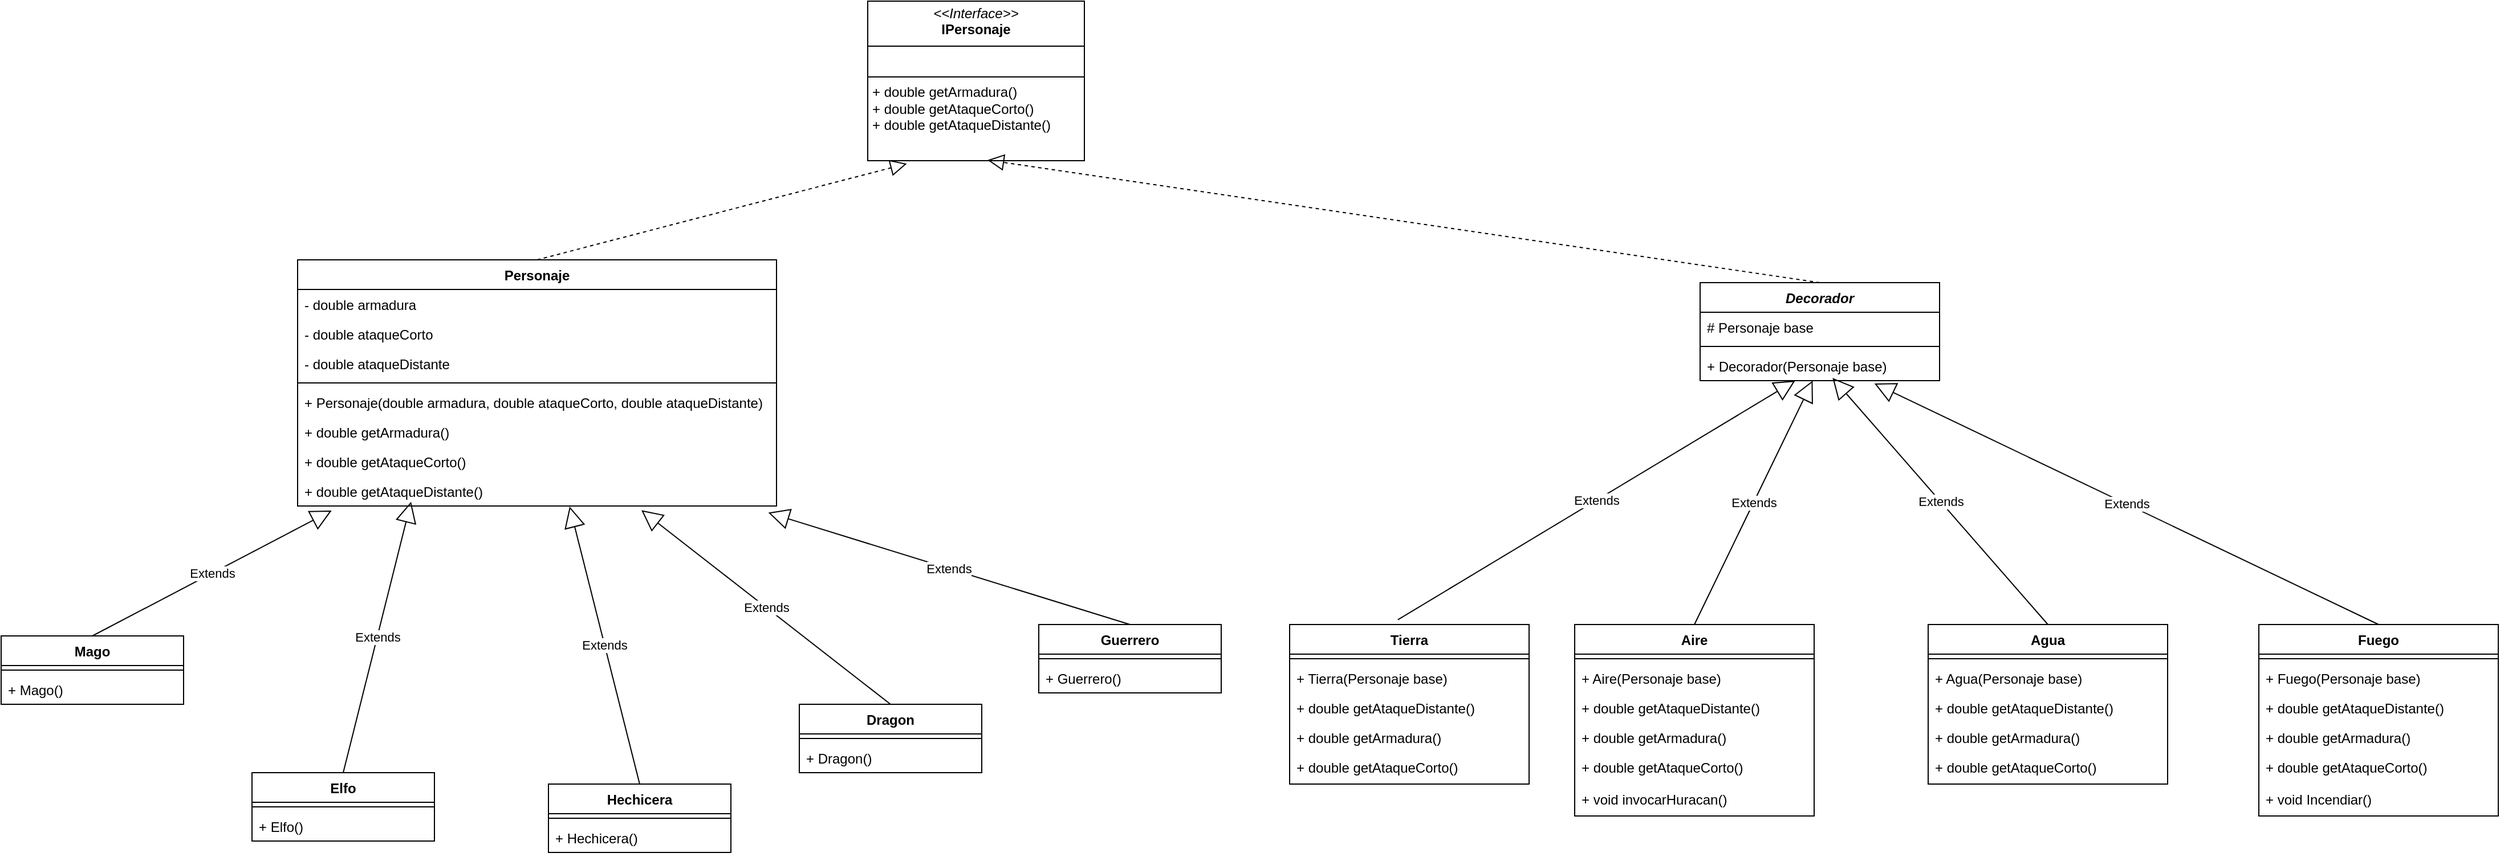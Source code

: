 <mxfile>
    <diagram id="sYeQwNEGv8s3BrtfZLrm" name="Página-1">
        <mxGraphModel dx="1544" dy="335" grid="1" gridSize="10" guides="1" tooltips="1" connect="1" arrows="1" fold="1" page="1" pageScale="1" pageWidth="827" pageHeight="1169" math="0" shadow="0">
            <root>
                <mxCell id="0"/>
                <mxCell id="1" parent="0"/>
                <mxCell id="3" value="Personaje" style="swimlane;fontStyle=1;align=center;verticalAlign=top;childLayout=stackLayout;horizontal=1;startSize=26;horizontalStack=0;resizeParent=1;resizeParentMax=0;resizeLast=0;collapsible=1;marginBottom=0;whiteSpace=wrap;html=1;" vertex="1" parent="1">
                    <mxGeometry x="-540" y="290" width="420" height="216" as="geometry"/>
                </mxCell>
                <mxCell id="8" value="- double armadura" style="text;strokeColor=none;fillColor=none;align=left;verticalAlign=top;spacingLeft=4;spacingRight=4;overflow=hidden;rotatable=0;points=[[0,0.5],[1,0.5]];portConstraint=eastwest;whiteSpace=wrap;html=1;" vertex="1" parent="3">
                    <mxGeometry y="26" width="420" height="26" as="geometry"/>
                </mxCell>
                <mxCell id="9" value="- double ataqueCorto" style="text;strokeColor=none;fillColor=none;align=left;verticalAlign=top;spacingLeft=4;spacingRight=4;overflow=hidden;rotatable=0;points=[[0,0.5],[1,0.5]];portConstraint=eastwest;whiteSpace=wrap;html=1;" vertex="1" parent="3">
                    <mxGeometry y="52" width="420" height="26" as="geometry"/>
                </mxCell>
                <mxCell id="4" value="- double ataqueDistante" style="text;strokeColor=none;fillColor=none;align=left;verticalAlign=top;spacingLeft=4;spacingRight=4;overflow=hidden;rotatable=0;points=[[0,0.5],[1,0.5]];portConstraint=eastwest;whiteSpace=wrap;html=1;" vertex="1" parent="3">
                    <mxGeometry y="78" width="420" height="26" as="geometry"/>
                </mxCell>
                <mxCell id="5" value="" style="line;strokeWidth=1;fillColor=none;align=left;verticalAlign=middle;spacingTop=-1;spacingLeft=3;spacingRight=3;rotatable=0;labelPosition=right;points=[];portConstraint=eastwest;strokeColor=inherit;" vertex="1" parent="3">
                    <mxGeometry y="104" width="420" height="8" as="geometry"/>
                </mxCell>
                <mxCell id="10" value="+ Personaje(double armadura, double ataqueCorto, double ataqueDistante)" style="text;strokeColor=none;fillColor=none;align=left;verticalAlign=top;spacingLeft=4;spacingRight=4;overflow=hidden;rotatable=0;points=[[0,0.5],[1,0.5]];portConstraint=eastwest;whiteSpace=wrap;html=1;" vertex="1" parent="3">
                    <mxGeometry y="112" width="420" height="26" as="geometry"/>
                </mxCell>
                <mxCell id="11" value="+ double getArmadura()" style="text;strokeColor=none;fillColor=none;align=left;verticalAlign=top;spacingLeft=4;spacingRight=4;overflow=hidden;rotatable=0;points=[[0,0.5],[1,0.5]];portConstraint=eastwest;whiteSpace=wrap;html=1;" vertex="1" parent="3">
                    <mxGeometry y="138" width="420" height="26" as="geometry"/>
                </mxCell>
                <mxCell id="12" value="+ double getAtaqueCorto()" style="text;strokeColor=none;fillColor=none;align=left;verticalAlign=top;spacingLeft=4;spacingRight=4;overflow=hidden;rotatable=0;points=[[0,0.5],[1,0.5]];portConstraint=eastwest;whiteSpace=wrap;html=1;" vertex="1" parent="3">
                    <mxGeometry y="164" width="420" height="26" as="geometry"/>
                </mxCell>
                <mxCell id="6" value="+ double getAtaqueDistante()" style="text;strokeColor=none;fillColor=none;align=left;verticalAlign=top;spacingLeft=4;spacingRight=4;overflow=hidden;rotatable=0;points=[[0,0.5],[1,0.5]];portConstraint=eastwest;whiteSpace=wrap;html=1;" vertex="1" parent="3">
                    <mxGeometry y="190" width="420" height="26" as="geometry"/>
                </mxCell>
                <mxCell id="7" value="" style="endArrow=block;dashed=1;endFill=0;endSize=12;html=1;exitX=0.5;exitY=0;exitDx=0;exitDy=0;entryX=0.18;entryY=1.019;entryDx=0;entryDy=0;entryPerimeter=0;" edge="1" parent="1" source="3" target="43">
                    <mxGeometry width="160" relative="1" as="geometry">
                        <mxPoint x="-160" y="190" as="sourcePoint"/>
                        <mxPoint x="-60" y="170" as="targetPoint"/>
                    </mxGeometry>
                </mxCell>
                <mxCell id="13" value="Mago" style="swimlane;fontStyle=1;align=center;verticalAlign=top;childLayout=stackLayout;horizontal=1;startSize=26;horizontalStack=0;resizeParent=1;resizeParentMax=0;resizeLast=0;collapsible=1;marginBottom=0;whiteSpace=wrap;html=1;" vertex="1" parent="1">
                    <mxGeometry x="-800" y="620" width="160" height="60" as="geometry"/>
                </mxCell>
                <mxCell id="15" value="" style="line;strokeWidth=1;fillColor=none;align=left;verticalAlign=middle;spacingTop=-1;spacingLeft=3;spacingRight=3;rotatable=0;labelPosition=right;points=[];portConstraint=eastwest;strokeColor=inherit;" vertex="1" parent="13">
                    <mxGeometry y="26" width="160" height="8" as="geometry"/>
                </mxCell>
                <mxCell id="16" value="+ Mago()" style="text;strokeColor=none;fillColor=none;align=left;verticalAlign=top;spacingLeft=4;spacingRight=4;overflow=hidden;rotatable=0;points=[[0,0.5],[1,0.5]];portConstraint=eastwest;whiteSpace=wrap;html=1;" vertex="1" parent="13">
                    <mxGeometry y="34" width="160" height="26" as="geometry"/>
                </mxCell>
                <mxCell id="17" value="Elfo" style="swimlane;fontStyle=1;align=center;verticalAlign=top;childLayout=stackLayout;horizontal=1;startSize=26;horizontalStack=0;resizeParent=1;resizeParentMax=0;resizeLast=0;collapsible=1;marginBottom=0;whiteSpace=wrap;html=1;" vertex="1" parent="1">
                    <mxGeometry x="-580" y="740" width="160" height="60" as="geometry"/>
                </mxCell>
                <mxCell id="19" value="" style="line;strokeWidth=1;fillColor=none;align=left;verticalAlign=middle;spacingTop=-1;spacingLeft=3;spacingRight=3;rotatable=0;labelPosition=right;points=[];portConstraint=eastwest;strokeColor=inherit;" vertex="1" parent="17">
                    <mxGeometry y="26" width="160" height="8" as="geometry"/>
                </mxCell>
                <mxCell id="20" value="+ Elfo()" style="text;strokeColor=none;fillColor=none;align=left;verticalAlign=top;spacingLeft=4;spacingRight=4;overflow=hidden;rotatable=0;points=[[0,0.5],[1,0.5]];portConstraint=eastwest;whiteSpace=wrap;html=1;" vertex="1" parent="17">
                    <mxGeometry y="34" width="160" height="26" as="geometry"/>
                </mxCell>
                <mxCell id="25" value="Hechicera" style="swimlane;fontStyle=1;align=center;verticalAlign=top;childLayout=stackLayout;horizontal=1;startSize=26;horizontalStack=0;resizeParent=1;resizeParentMax=0;resizeLast=0;collapsible=1;marginBottom=0;whiteSpace=wrap;html=1;" vertex="1" parent="1">
                    <mxGeometry x="-320" y="750" width="160" height="60" as="geometry"/>
                </mxCell>
                <mxCell id="27" value="" style="line;strokeWidth=1;fillColor=none;align=left;verticalAlign=middle;spacingTop=-1;spacingLeft=3;spacingRight=3;rotatable=0;labelPosition=right;points=[];portConstraint=eastwest;strokeColor=inherit;" vertex="1" parent="25">
                    <mxGeometry y="26" width="160" height="8" as="geometry"/>
                </mxCell>
                <mxCell id="28" value="+ Hechicera()" style="text;strokeColor=none;fillColor=none;align=left;verticalAlign=top;spacingLeft=4;spacingRight=4;overflow=hidden;rotatable=0;points=[[0,0.5],[1,0.5]];portConstraint=eastwest;whiteSpace=wrap;html=1;" vertex="1" parent="25">
                    <mxGeometry y="34" width="160" height="26" as="geometry"/>
                </mxCell>
                <mxCell id="29" value="Dragon" style="swimlane;fontStyle=1;align=center;verticalAlign=top;childLayout=stackLayout;horizontal=1;startSize=26;horizontalStack=0;resizeParent=1;resizeParentMax=0;resizeLast=0;collapsible=1;marginBottom=0;whiteSpace=wrap;html=1;" vertex="1" parent="1">
                    <mxGeometry x="-100" y="680" width="160" height="60" as="geometry"/>
                </mxCell>
                <mxCell id="31" value="" style="line;strokeWidth=1;fillColor=none;align=left;verticalAlign=middle;spacingTop=-1;spacingLeft=3;spacingRight=3;rotatable=0;labelPosition=right;points=[];portConstraint=eastwest;strokeColor=inherit;" vertex="1" parent="29">
                    <mxGeometry y="26" width="160" height="8" as="geometry"/>
                </mxCell>
                <mxCell id="32" value="+ Dragon()" style="text;strokeColor=none;fillColor=none;align=left;verticalAlign=top;spacingLeft=4;spacingRight=4;overflow=hidden;rotatable=0;points=[[0,0.5],[1,0.5]];portConstraint=eastwest;whiteSpace=wrap;html=1;" vertex="1" parent="29">
                    <mxGeometry y="34" width="160" height="26" as="geometry"/>
                </mxCell>
                <mxCell id="33" value="Guerrero" style="swimlane;fontStyle=1;align=center;verticalAlign=top;childLayout=stackLayout;horizontal=1;startSize=26;horizontalStack=0;resizeParent=1;resizeParentMax=0;resizeLast=0;collapsible=1;marginBottom=0;whiteSpace=wrap;html=1;" vertex="1" parent="1">
                    <mxGeometry x="110" y="610" width="160" height="60" as="geometry"/>
                </mxCell>
                <mxCell id="35" value="" style="line;strokeWidth=1;fillColor=none;align=left;verticalAlign=middle;spacingTop=-1;spacingLeft=3;spacingRight=3;rotatable=0;labelPosition=right;points=[];portConstraint=eastwest;strokeColor=inherit;" vertex="1" parent="33">
                    <mxGeometry y="26" width="160" height="8" as="geometry"/>
                </mxCell>
                <mxCell id="36" value="+ Guerrero()" style="text;strokeColor=none;fillColor=none;align=left;verticalAlign=top;spacingLeft=4;spacingRight=4;overflow=hidden;rotatable=0;points=[[0,0.5],[1,0.5]];portConstraint=eastwest;whiteSpace=wrap;html=1;" vertex="1" parent="33">
                    <mxGeometry y="34" width="160" height="26" as="geometry"/>
                </mxCell>
                <mxCell id="38" value="Extends" style="endArrow=block;endSize=16;endFill=0;html=1;exitX=0.5;exitY=0;exitDx=0;exitDy=0;entryX=0.071;entryY=1.154;entryDx=0;entryDy=0;entryPerimeter=0;" edge="1" parent="1" source="13" target="6">
                    <mxGeometry width="160" relative="1" as="geometry">
                        <mxPoint x="-690" y="560" as="sourcePoint"/>
                        <mxPoint x="-530" y="560" as="targetPoint"/>
                    </mxGeometry>
                </mxCell>
                <mxCell id="39" value="Extends" style="endArrow=block;endSize=16;endFill=0;html=1;exitX=0.5;exitY=0;exitDx=0;exitDy=0;entryX=0.237;entryY=0.855;entryDx=0;entryDy=0;entryPerimeter=0;" edge="1" parent="1" source="17" target="6">
                    <mxGeometry width="160" relative="1" as="geometry">
                        <mxPoint x="-320" y="540" as="sourcePoint"/>
                        <mxPoint x="-160" y="540" as="targetPoint"/>
                    </mxGeometry>
                </mxCell>
                <mxCell id="40" value="Extends" style="endArrow=block;endSize=16;endFill=0;html=1;exitX=0.5;exitY=0;exitDx=0;exitDy=0;entryX=0.568;entryY=1.02;entryDx=0;entryDy=0;entryPerimeter=0;" edge="1" parent="1" source="25" target="6">
                    <mxGeometry width="160" relative="1" as="geometry">
                        <mxPoint x="-340" y="550" as="sourcePoint"/>
                        <mxPoint x="-180" y="550" as="targetPoint"/>
                    </mxGeometry>
                </mxCell>
                <mxCell id="41" value="Extends" style="endArrow=block;endSize=16;endFill=0;html=1;exitX=0.5;exitY=0;exitDx=0;exitDy=0;entryX=0.718;entryY=1.143;entryDx=0;entryDy=0;entryPerimeter=0;" edge="1" parent="1" source="29" target="6">
                    <mxGeometry width="160" relative="1" as="geometry">
                        <mxPoint x="-340" y="550" as="sourcePoint"/>
                        <mxPoint x="-180" y="550" as="targetPoint"/>
                    </mxGeometry>
                </mxCell>
                <mxCell id="42" value="Extends" style="endArrow=block;endSize=16;endFill=0;html=1;exitX=0.5;exitY=0;exitDx=0;exitDy=0;entryX=0.983;entryY=1.225;entryDx=0;entryDy=0;entryPerimeter=0;" edge="1" parent="1" source="33" target="6">
                    <mxGeometry width="160" relative="1" as="geometry">
                        <mxPoint x="-340" y="550" as="sourcePoint"/>
                        <mxPoint x="-180" y="550" as="targetPoint"/>
                    </mxGeometry>
                </mxCell>
                <mxCell id="43" value="&lt;p style=&quot;margin:0px;margin-top:4px;text-align:center;&quot;&gt;&lt;i&gt;&amp;lt;&amp;lt;Interface&amp;gt;&amp;gt;&lt;/i&gt;&lt;br&gt;&lt;b&gt;IPersonaje&lt;/b&gt;&lt;/p&gt;&lt;hr size=&quot;1&quot; style=&quot;border-style:solid;&quot;&gt;&lt;p style=&quot;margin:0px;margin-left:4px;&quot;&gt;&lt;br&gt;&lt;/p&gt;&lt;hr size=&quot;1&quot; style=&quot;border-style:solid;&quot;&gt;&lt;p style=&quot;margin:0px;margin-left:4px;&quot;&gt;&lt;span style=&quot;color: rgb(0, 0, 0);&quot;&gt;+ double getArmadura()&lt;/span&gt;&lt;/p&gt;&lt;p style=&quot;margin:0px;margin-left:4px;&quot;&gt;&lt;span style=&quot;color: rgb(0, 0, 0);&quot;&gt;&lt;span style=&quot;color: rgb(0, 0, 0);&quot;&gt;+ double getAtaqueCorto()&lt;/span&gt;&lt;/span&gt;&lt;/p&gt;&lt;p style=&quot;margin:0px;margin-left:4px;&quot;&gt;&lt;span style=&quot;color: rgb(0, 0, 0);&quot;&gt;&lt;span style=&quot;color: rgb(0, 0, 0);&quot;&gt;&lt;span style=&quot;color: rgb(0, 0, 0);&quot;&gt;+ double getAtaqueDistante()&lt;/span&gt;&lt;/span&gt;&lt;/span&gt;&lt;/p&gt;" style="verticalAlign=top;align=left;overflow=fill;html=1;whiteSpace=wrap;" vertex="1" parent="1">
                    <mxGeometry x="-40" y="63" width="190" height="140" as="geometry"/>
                </mxCell>
                <mxCell id="44" value="&lt;i&gt;Decorador&lt;/i&gt;" style="swimlane;fontStyle=1;align=center;verticalAlign=top;childLayout=stackLayout;horizontal=1;startSize=26;horizontalStack=0;resizeParent=1;resizeParentMax=0;resizeLast=0;collapsible=1;marginBottom=0;whiteSpace=wrap;html=1;" vertex="1" parent="1">
                    <mxGeometry x="690" y="310" width="210" height="86" as="geometry"/>
                </mxCell>
                <mxCell id="45" value="# Personaje base" style="text;strokeColor=none;fillColor=none;align=left;verticalAlign=top;spacingLeft=4;spacingRight=4;overflow=hidden;rotatable=0;points=[[0,0.5],[1,0.5]];portConstraint=eastwest;whiteSpace=wrap;html=1;" vertex="1" parent="44">
                    <mxGeometry y="26" width="210" height="26" as="geometry"/>
                </mxCell>
                <mxCell id="46" value="" style="line;strokeWidth=1;fillColor=none;align=left;verticalAlign=middle;spacingTop=-1;spacingLeft=3;spacingRight=3;rotatable=0;labelPosition=right;points=[];portConstraint=eastwest;strokeColor=inherit;" vertex="1" parent="44">
                    <mxGeometry y="52" width="210" height="8" as="geometry"/>
                </mxCell>
                <mxCell id="47" value="+ Decorador(Personaje base)" style="text;strokeColor=none;fillColor=none;align=left;verticalAlign=top;spacingLeft=4;spacingRight=4;overflow=hidden;rotatable=0;points=[[0,0.5],[1,0.5]];portConstraint=eastwest;whiteSpace=wrap;html=1;" vertex="1" parent="44">
                    <mxGeometry y="60" width="210" height="26" as="geometry"/>
                </mxCell>
                <mxCell id="48" value="" style="endArrow=block;dashed=1;endFill=0;endSize=12;html=1;exitX=0.5;exitY=0;exitDx=0;exitDy=0;entryX=0.553;entryY=0.996;entryDx=0;entryDy=0;entryPerimeter=0;" edge="1" parent="1" source="44" target="43">
                    <mxGeometry width="160" relative="1" as="geometry">
                        <mxPoint x="150" y="230" as="sourcePoint"/>
                        <mxPoint x="310" y="230" as="targetPoint"/>
                    </mxGeometry>
                </mxCell>
                <mxCell id="58" value="Tierra" style="swimlane;fontStyle=1;align=center;verticalAlign=top;childLayout=stackLayout;horizontal=1;startSize=26;horizontalStack=0;resizeParent=1;resizeParentMax=0;resizeLast=0;collapsible=1;marginBottom=0;whiteSpace=wrap;html=1;" vertex="1" parent="1">
                    <mxGeometry x="330" y="610" width="210" height="140" as="geometry"/>
                </mxCell>
                <mxCell id="60" value="" style="line;strokeWidth=1;fillColor=none;align=left;verticalAlign=middle;spacingTop=-1;spacingLeft=3;spacingRight=3;rotatable=0;labelPosition=right;points=[];portConstraint=eastwest;strokeColor=inherit;" vertex="1" parent="58">
                    <mxGeometry y="26" width="210" height="8" as="geometry"/>
                </mxCell>
                <mxCell id="51" value="+ Tierra(Personaje base)" style="text;strokeColor=none;fillColor=none;align=left;verticalAlign=top;spacingLeft=4;spacingRight=4;overflow=hidden;rotatable=0;points=[[0,0.5],[1,0.5]];portConstraint=eastwest;whiteSpace=wrap;html=1;" vertex="1" parent="58">
                    <mxGeometry y="34" width="210" height="26" as="geometry"/>
                </mxCell>
                <mxCell id="65" value="+ double getAtaqueDistante()" style="text;strokeColor=none;fillColor=none;align=left;verticalAlign=top;spacingLeft=4;spacingRight=4;overflow=hidden;rotatable=0;points=[[0,0.5],[1,0.5]];portConstraint=eastwest;whiteSpace=wrap;html=1;" vertex="1" parent="58">
                    <mxGeometry y="60" width="210" height="26" as="geometry"/>
                </mxCell>
                <mxCell id="49" value="+ double getArmadura()" style="text;strokeColor=none;fillColor=none;align=left;verticalAlign=top;spacingLeft=4;spacingRight=4;overflow=hidden;rotatable=0;points=[[0,0.5],[1,0.5]];portConstraint=eastwest;whiteSpace=wrap;html=1;" vertex="1" parent="58">
                    <mxGeometry y="86" width="210" height="26" as="geometry"/>
                </mxCell>
                <mxCell id="50" value="+ double getAtaqueCorto()" style="text;strokeColor=none;fillColor=none;align=left;verticalAlign=top;spacingLeft=4;spacingRight=4;overflow=hidden;rotatable=0;points=[[0,0.5],[1,0.5]];portConstraint=eastwest;whiteSpace=wrap;html=1;" vertex="1" parent="58">
                    <mxGeometry y="112" width="210" height="28" as="geometry"/>
                </mxCell>
                <mxCell id="64" value="Extends" style="endArrow=block;endSize=16;endFill=0;html=1;exitX=0.452;exitY=-0.03;exitDx=0;exitDy=0;exitPerimeter=0;" edge="1" parent="1" source="58" target="47">
                    <mxGeometry width="160" relative="1" as="geometry">
                        <mxPoint x="440" y="530" as="sourcePoint"/>
                        <mxPoint x="610" y="470" as="targetPoint"/>
                    </mxGeometry>
                </mxCell>
                <mxCell id="66" value="Aire" style="swimlane;fontStyle=1;align=center;verticalAlign=top;childLayout=stackLayout;horizontal=1;startSize=26;horizontalStack=0;resizeParent=1;resizeParentMax=0;resizeLast=0;collapsible=1;marginBottom=0;whiteSpace=wrap;html=1;" vertex="1" parent="1">
                    <mxGeometry x="580" y="610" width="210" height="168" as="geometry"/>
                </mxCell>
                <mxCell id="67" value="" style="line;strokeWidth=1;fillColor=none;align=left;verticalAlign=middle;spacingTop=-1;spacingLeft=3;spacingRight=3;rotatable=0;labelPosition=right;points=[];portConstraint=eastwest;strokeColor=inherit;" vertex="1" parent="66">
                    <mxGeometry y="26" width="210" height="8" as="geometry"/>
                </mxCell>
                <mxCell id="68" value="+ Aire(Personaje base)" style="text;strokeColor=none;fillColor=none;align=left;verticalAlign=top;spacingLeft=4;spacingRight=4;overflow=hidden;rotatable=0;points=[[0,0.5],[1,0.5]];portConstraint=eastwest;whiteSpace=wrap;html=1;" vertex="1" parent="66">
                    <mxGeometry y="34" width="210" height="26" as="geometry"/>
                </mxCell>
                <mxCell id="69" value="+ double getAtaqueDistante()" style="text;strokeColor=none;fillColor=none;align=left;verticalAlign=top;spacingLeft=4;spacingRight=4;overflow=hidden;rotatable=0;points=[[0,0.5],[1,0.5]];portConstraint=eastwest;whiteSpace=wrap;html=1;" vertex="1" parent="66">
                    <mxGeometry y="60" width="210" height="26" as="geometry"/>
                </mxCell>
                <mxCell id="70" value="+ double getArmadura()" style="text;strokeColor=none;fillColor=none;align=left;verticalAlign=top;spacingLeft=4;spacingRight=4;overflow=hidden;rotatable=0;points=[[0,0.5],[1,0.5]];portConstraint=eastwest;whiteSpace=wrap;html=1;" vertex="1" parent="66">
                    <mxGeometry y="86" width="210" height="26" as="geometry"/>
                </mxCell>
                <mxCell id="88" value="+ double getAtaqueCorto()" style="text;strokeColor=none;fillColor=none;align=left;verticalAlign=top;spacingLeft=4;spacingRight=4;overflow=hidden;rotatable=0;points=[[0,0.5],[1,0.5]];portConstraint=eastwest;whiteSpace=wrap;html=1;" vertex="1" parent="66">
                    <mxGeometry y="112" width="210" height="28" as="geometry"/>
                </mxCell>
                <mxCell id="71" value="+ void invocarHuracan()" style="text;strokeColor=none;fillColor=none;align=left;verticalAlign=top;spacingLeft=4;spacingRight=4;overflow=hidden;rotatable=0;points=[[0,0.5],[1,0.5]];portConstraint=eastwest;whiteSpace=wrap;html=1;" vertex="1" parent="66">
                    <mxGeometry y="140" width="210" height="28" as="geometry"/>
                </mxCell>
                <mxCell id="72" value="Agua" style="swimlane;fontStyle=1;align=center;verticalAlign=top;childLayout=stackLayout;horizontal=1;startSize=26;horizontalStack=0;resizeParent=1;resizeParentMax=0;resizeLast=0;collapsible=1;marginBottom=0;whiteSpace=wrap;html=1;" vertex="1" parent="1">
                    <mxGeometry x="890" y="610" width="210" height="140" as="geometry"/>
                </mxCell>
                <mxCell id="73" value="" style="line;strokeWidth=1;fillColor=none;align=left;verticalAlign=middle;spacingTop=-1;spacingLeft=3;spacingRight=3;rotatable=0;labelPosition=right;points=[];portConstraint=eastwest;strokeColor=inherit;" vertex="1" parent="72">
                    <mxGeometry y="26" width="210" height="8" as="geometry"/>
                </mxCell>
                <mxCell id="74" value="+ Agua(Personaje base)" style="text;strokeColor=none;fillColor=none;align=left;verticalAlign=top;spacingLeft=4;spacingRight=4;overflow=hidden;rotatable=0;points=[[0,0.5],[1,0.5]];portConstraint=eastwest;whiteSpace=wrap;html=1;" vertex="1" parent="72">
                    <mxGeometry y="34" width="210" height="26" as="geometry"/>
                </mxCell>
                <mxCell id="75" value="+ double getAtaqueDistante()" style="text;strokeColor=none;fillColor=none;align=left;verticalAlign=top;spacingLeft=4;spacingRight=4;overflow=hidden;rotatable=0;points=[[0,0.5],[1,0.5]];portConstraint=eastwest;whiteSpace=wrap;html=1;" vertex="1" parent="72">
                    <mxGeometry y="60" width="210" height="26" as="geometry"/>
                </mxCell>
                <mxCell id="76" value="+ double getArmadura()" style="text;strokeColor=none;fillColor=none;align=left;verticalAlign=top;spacingLeft=4;spacingRight=4;overflow=hidden;rotatable=0;points=[[0,0.5],[1,0.5]];portConstraint=eastwest;whiteSpace=wrap;html=1;" vertex="1" parent="72">
                    <mxGeometry y="86" width="210" height="26" as="geometry"/>
                </mxCell>
                <mxCell id="77" value="+ double getAtaqueCorto()" style="text;strokeColor=none;fillColor=none;align=left;verticalAlign=top;spacingLeft=4;spacingRight=4;overflow=hidden;rotatable=0;points=[[0,0.5],[1,0.5]];portConstraint=eastwest;whiteSpace=wrap;html=1;" vertex="1" parent="72">
                    <mxGeometry y="112" width="210" height="28" as="geometry"/>
                </mxCell>
                <mxCell id="78" value="Fuego" style="swimlane;fontStyle=1;align=center;verticalAlign=top;childLayout=stackLayout;horizontal=1;startSize=26;horizontalStack=0;resizeParent=1;resizeParentMax=0;resizeLast=0;collapsible=1;marginBottom=0;whiteSpace=wrap;html=1;" vertex="1" parent="1">
                    <mxGeometry x="1180" y="610" width="210" height="168" as="geometry"/>
                </mxCell>
                <mxCell id="79" value="" style="line;strokeWidth=1;fillColor=none;align=left;verticalAlign=middle;spacingTop=-1;spacingLeft=3;spacingRight=3;rotatable=0;labelPosition=right;points=[];portConstraint=eastwest;strokeColor=inherit;" vertex="1" parent="78">
                    <mxGeometry y="26" width="210" height="8" as="geometry"/>
                </mxCell>
                <mxCell id="80" value="+ Fuego(Personaje base)" style="text;strokeColor=none;fillColor=none;align=left;verticalAlign=top;spacingLeft=4;spacingRight=4;overflow=hidden;rotatable=0;points=[[0,0.5],[1,0.5]];portConstraint=eastwest;whiteSpace=wrap;html=1;" vertex="1" parent="78">
                    <mxGeometry y="34" width="210" height="26" as="geometry"/>
                </mxCell>
                <mxCell id="81" value="+ double getAtaqueDistante()" style="text;strokeColor=none;fillColor=none;align=left;verticalAlign=top;spacingLeft=4;spacingRight=4;overflow=hidden;rotatable=0;points=[[0,0.5],[1,0.5]];portConstraint=eastwest;whiteSpace=wrap;html=1;" vertex="1" parent="78">
                    <mxGeometry y="60" width="210" height="26" as="geometry"/>
                </mxCell>
                <mxCell id="82" value="+ double getArmadura()" style="text;strokeColor=none;fillColor=none;align=left;verticalAlign=top;spacingLeft=4;spacingRight=4;overflow=hidden;rotatable=0;points=[[0,0.5],[1,0.5]];portConstraint=eastwest;whiteSpace=wrap;html=1;" vertex="1" parent="78">
                    <mxGeometry y="86" width="210" height="26" as="geometry"/>
                </mxCell>
                <mxCell id="83" value="+ double getAtaqueCorto()" style="text;strokeColor=none;fillColor=none;align=left;verticalAlign=top;spacingLeft=4;spacingRight=4;overflow=hidden;rotatable=0;points=[[0,0.5],[1,0.5]];portConstraint=eastwest;whiteSpace=wrap;html=1;" vertex="1" parent="78">
                    <mxGeometry y="112" width="210" height="28" as="geometry"/>
                </mxCell>
                <mxCell id="87" value="+ void Incendiar()" style="text;strokeColor=none;fillColor=none;align=left;verticalAlign=top;spacingLeft=4;spacingRight=4;overflow=hidden;rotatable=0;points=[[0,0.5],[1,0.5]];portConstraint=eastwest;whiteSpace=wrap;html=1;" vertex="1" parent="78">
                    <mxGeometry y="140" width="210" height="28" as="geometry"/>
                </mxCell>
                <mxCell id="84" value="Extends" style="endArrow=block;endSize=16;endFill=0;html=1;exitX=0.5;exitY=0;exitDx=0;exitDy=0;" edge="1" parent="1" source="66" target="47">
                    <mxGeometry width="160" relative="1" as="geometry">
                        <mxPoint x="830" y="500" as="sourcePoint"/>
                        <mxPoint x="990" y="500" as="targetPoint"/>
                    </mxGeometry>
                </mxCell>
                <mxCell id="85" value="Extends" style="endArrow=block;endSize=16;endFill=0;html=1;exitX=0.5;exitY=0;exitDx=0;exitDy=0;entryX=0.553;entryY=0.907;entryDx=0;entryDy=0;entryPerimeter=0;" edge="1" parent="1" source="72" target="47">
                    <mxGeometry width="160" relative="1" as="geometry">
                        <mxPoint x="830" y="500" as="sourcePoint"/>
                        <mxPoint x="990" y="500" as="targetPoint"/>
                    </mxGeometry>
                </mxCell>
                <mxCell id="86" value="Extends" style="endArrow=block;endSize=16;endFill=0;html=1;exitX=0.5;exitY=0;exitDx=0;exitDy=0;entryX=0.728;entryY=1.095;entryDx=0;entryDy=0;entryPerimeter=0;" edge="1" parent="1" source="78" target="47">
                    <mxGeometry width="160" relative="1" as="geometry">
                        <mxPoint x="830" y="500" as="sourcePoint"/>
                        <mxPoint x="990" y="500" as="targetPoint"/>
                    </mxGeometry>
                </mxCell>
            </root>
        </mxGraphModel>
    </diagram>
</mxfile>